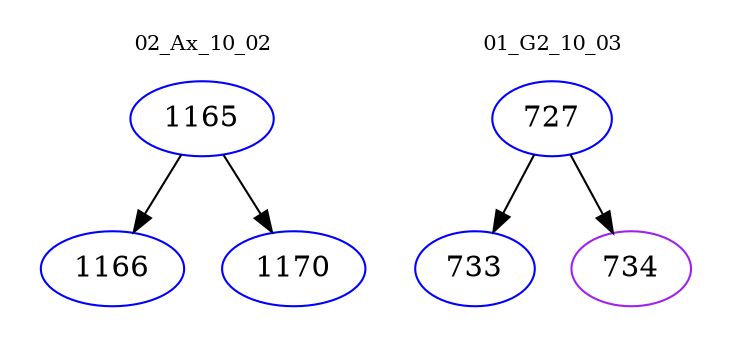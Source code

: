 digraph{
subgraph cluster_0 {
color = white
label = "02_Ax_10_02";
fontsize=10;
T0_1165 [label="1165", color="blue"]
T0_1165 -> T0_1166 [color="black"]
T0_1166 [label="1166", color="blue"]
T0_1165 -> T0_1170 [color="black"]
T0_1170 [label="1170", color="blue"]
}
subgraph cluster_1 {
color = white
label = "01_G2_10_03";
fontsize=10;
T1_727 [label="727", color="blue"]
T1_727 -> T1_733 [color="black"]
T1_733 [label="733", color="blue"]
T1_727 -> T1_734 [color="black"]
T1_734 [label="734", color="purple"]
}
}

